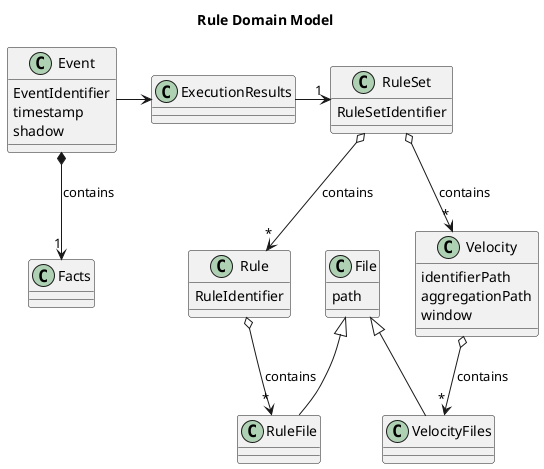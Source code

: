 @startuml

title Rule Domain Model

class RuleFile {}
class File {
    {field} path
}
class VelocityFiles {}
class RuleSet {
    {field} RuleSetIdentifier
}
class Event {
  {field} EventIdentifier
  {field} timestamp
  {field} shadow
}
class Facts {}
class ExecutionResults {}
class Rule {
    {field} RuleIdentifier
}
class Velocity{
    {field} identifierPath
    {field} aggregationPath
    {field} window
}

Event *--> "1" Facts : contains
Event -right->  ExecutionResults

ExecutionResults -right-> "1" RuleSet

RuleSet o--> "*" Rule : contains
RuleSet o--> "*" Velocity : contains
Rule o--> "*" RuleFile : contains
Velocity o--> "*" VelocityFiles : contains
File <|-- VelocityFiles
File <|-- RuleFile


@enduml